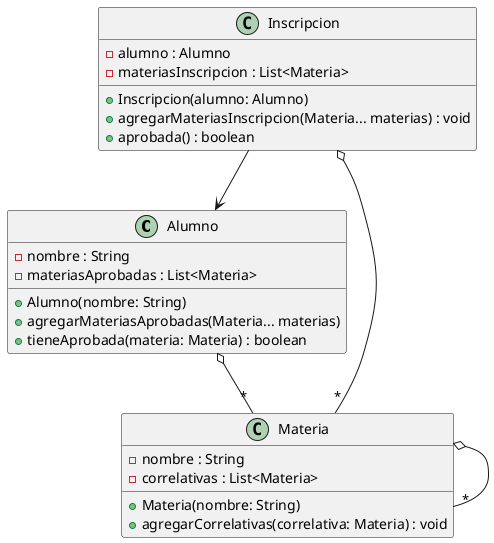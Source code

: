 @startuml
'https://plantuml.com/sequence-diagram

' Definición de la clase Alumno
class Alumno {
  - nombre : String
  - materiasAprobadas : List<Materia>
  + Alumno(nombre: String)
  + agregarMateriasAprobadas(Materia... materias)
  + tieneAprobada(materia: Materia) : boolean
}

' Definición de la clase Materia
class Materia {
  - nombre : String
  - correlativas : List<Materia>
  + Materia(nombre: String)
  + agregarCorrelativas(correlativa: Materia) : void

}

' Definición de la clase Inscripcion
class Inscripcion {
  - alumno : Alumno
  - materiasInscripcion : List<Materia>
  + Inscripcion(alumno: Alumno)
  + agregarMateriasInscripcion(Materia... materias) : void
  + aprobada() : boolean
}

' Relaciones entre clases
Alumno  o-- "*" Materia
Inscripcion --> Alumno
Materia  o-- "*" Materia
Inscripcion o-- "*" Materia
@enduml